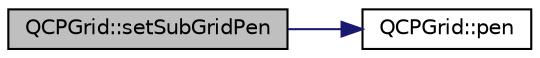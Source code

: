 digraph "QCPGrid::setSubGridPen"
{
  edge [fontname="Helvetica",fontsize="10",labelfontname="Helvetica",labelfontsize="10"];
  node [fontname="Helvetica",fontsize="10",shape=record];
  rankdir="LR";
  Node105 [label="QCPGrid::setSubGridPen",height=0.2,width=0.4,color="black", fillcolor="grey75", style="filled", fontcolor="black"];
  Node105 -> Node106 [color="midnightblue",fontsize="10",style="solid",fontname="Helvetica"];
  Node106 [label="QCPGrid::pen",height=0.2,width=0.4,color="black", fillcolor="white", style="filled",URL="$d2/ddb/class_q_c_p_grid.html#a1d68418766b3408c0b7b29ef40b04c2a"];
}
